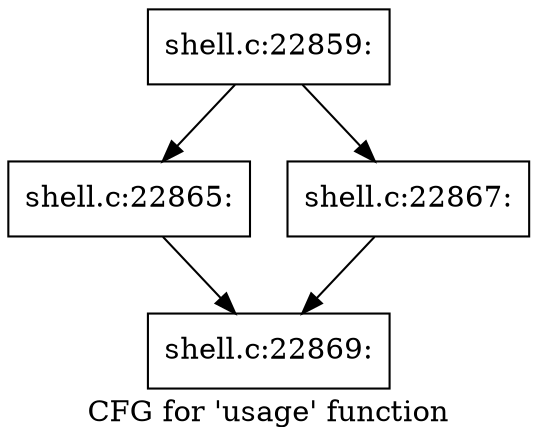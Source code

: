 digraph "CFG for 'usage' function" {
	label="CFG for 'usage' function";

	Node0x560276e4ac20 [shape=record,label="{shell.c:22859:}"];
	Node0x560276e4ac20 -> Node0x560276e51f00;
	Node0x560276e4ac20 -> Node0x560276e51fa0;
	Node0x560276e51f00 [shape=record,label="{shell.c:22865:}"];
	Node0x560276e51f00 -> Node0x560276e51f50;
	Node0x560276e51fa0 [shape=record,label="{shell.c:22867:}"];
	Node0x560276e51fa0 -> Node0x560276e51f50;
	Node0x560276e51f50 [shape=record,label="{shell.c:22869:}"];
}
